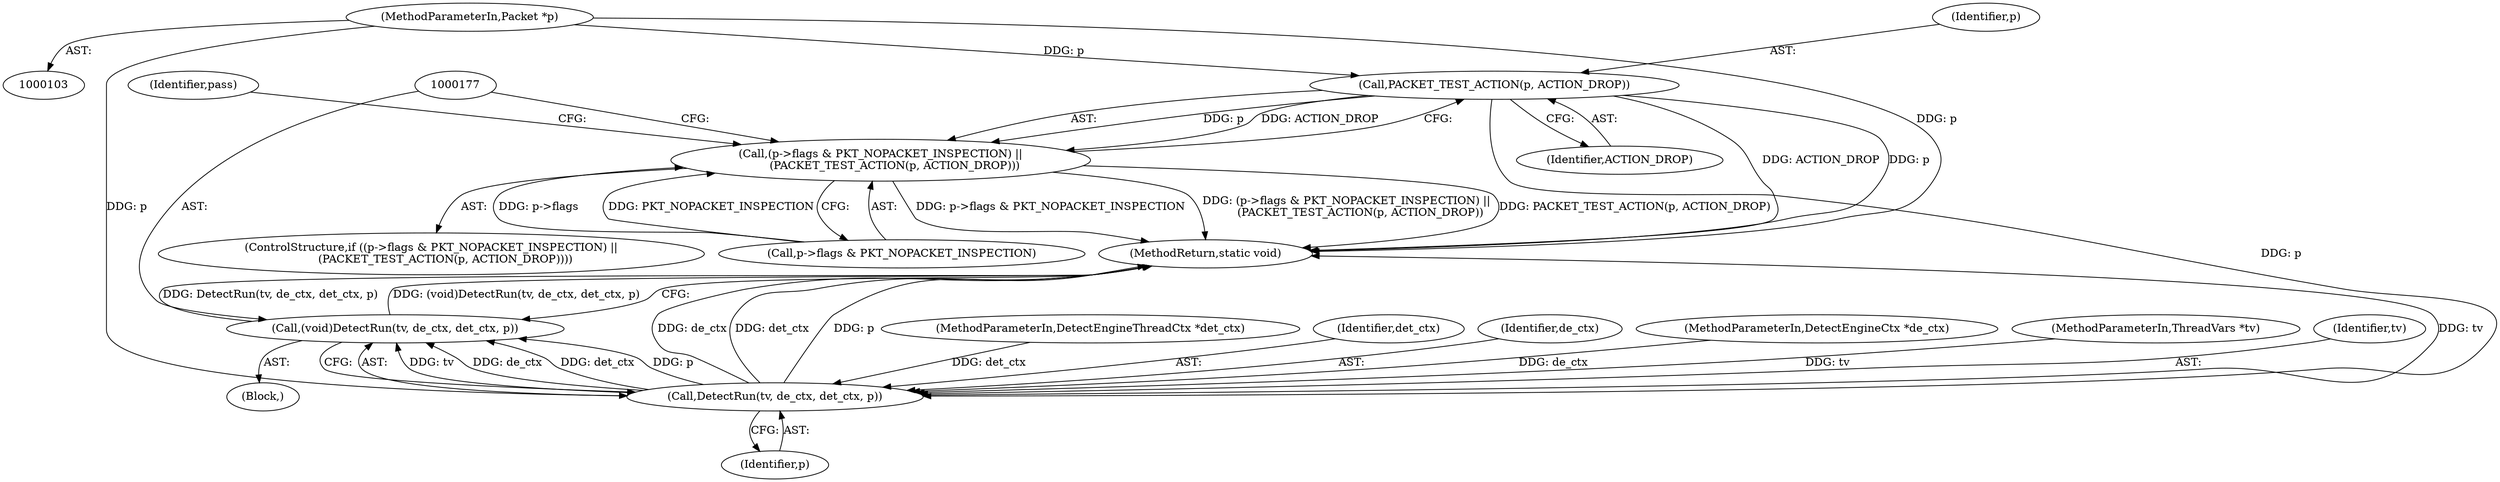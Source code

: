 digraph "1_suricata_e1ef57c848bbe4e567d5d4b66d346a742e3f77a1@del" {
"1000116" [label="(Call,PACKET_TEST_ACTION(p, ACTION_DROP))"];
"1000107" [label="(MethodParameterIn,Packet *p)"];
"1000110" [label="(Call,(p->flags & PKT_NOPACKET_INSPECTION) ||\n        (PACKET_TEST_ACTION(p, ACTION_DROP)))"];
"1000178" [label="(Call,DetectRun(tv, de_ctx, det_ctx, p))"];
"1000176" [label="(Call,(void)DetectRun(tv, de_ctx, det_ctx, p))"];
"1000111" [label="(Call,p->flags & PKT_NOPACKET_INSPECTION)"];
"1000110" [label="(Call,(p->flags & PKT_NOPACKET_INSPECTION) ||\n        (PACKET_TEST_ACTION(p, ACTION_DROP)))"];
"1000109" [label="(ControlStructure,if ((p->flags & PKT_NOPACKET_INSPECTION) ||\n        (PACKET_TEST_ACTION(p, ACTION_DROP))))"];
"1000176" [label="(Call,(void)DetectRun(tv, de_ctx, det_ctx, p))"];
"1000183" [label="(MethodReturn,static void)"];
"1000107" [label="(MethodParameterIn,Packet *p)"];
"1000106" [label="(MethodParameterIn,DetectEngineThreadCtx *det_ctx)"];
"1000181" [label="(Identifier,det_ctx)"];
"1000122" [label="(Identifier,pass)"];
"1000108" [label="(Block,)"];
"1000116" [label="(Call,PACKET_TEST_ACTION(p, ACTION_DROP))"];
"1000180" [label="(Identifier,de_ctx)"];
"1000105" [label="(MethodParameterIn,DetectEngineCtx *de_ctx)"];
"1000118" [label="(Identifier,ACTION_DROP)"];
"1000104" [label="(MethodParameterIn,ThreadVars *tv)"];
"1000179" [label="(Identifier,tv)"];
"1000182" [label="(Identifier,p)"];
"1000178" [label="(Call,DetectRun(tv, de_ctx, det_ctx, p))"];
"1000117" [label="(Identifier,p)"];
"1000116" -> "1000110"  [label="AST: "];
"1000116" -> "1000118"  [label="CFG: "];
"1000117" -> "1000116"  [label="AST: "];
"1000118" -> "1000116"  [label="AST: "];
"1000110" -> "1000116"  [label="CFG: "];
"1000116" -> "1000183"  [label="DDG: ACTION_DROP"];
"1000116" -> "1000183"  [label="DDG: p"];
"1000116" -> "1000110"  [label="DDG: p"];
"1000116" -> "1000110"  [label="DDG: ACTION_DROP"];
"1000107" -> "1000116"  [label="DDG: p"];
"1000116" -> "1000178"  [label="DDG: p"];
"1000107" -> "1000103"  [label="AST: "];
"1000107" -> "1000183"  [label="DDG: p"];
"1000107" -> "1000178"  [label="DDG: p"];
"1000110" -> "1000109"  [label="AST: "];
"1000110" -> "1000111"  [label="CFG: "];
"1000111" -> "1000110"  [label="AST: "];
"1000122" -> "1000110"  [label="CFG: "];
"1000177" -> "1000110"  [label="CFG: "];
"1000110" -> "1000183"  [label="DDG: (p->flags & PKT_NOPACKET_INSPECTION) ||\n        (PACKET_TEST_ACTION(p, ACTION_DROP))"];
"1000110" -> "1000183"  [label="DDG: PACKET_TEST_ACTION(p, ACTION_DROP)"];
"1000110" -> "1000183"  [label="DDG: p->flags & PKT_NOPACKET_INSPECTION"];
"1000111" -> "1000110"  [label="DDG: p->flags"];
"1000111" -> "1000110"  [label="DDG: PKT_NOPACKET_INSPECTION"];
"1000178" -> "1000176"  [label="AST: "];
"1000178" -> "1000182"  [label="CFG: "];
"1000179" -> "1000178"  [label="AST: "];
"1000180" -> "1000178"  [label="AST: "];
"1000181" -> "1000178"  [label="AST: "];
"1000182" -> "1000178"  [label="AST: "];
"1000176" -> "1000178"  [label="CFG: "];
"1000178" -> "1000183"  [label="DDG: det_ctx"];
"1000178" -> "1000183"  [label="DDG: p"];
"1000178" -> "1000183"  [label="DDG: tv"];
"1000178" -> "1000183"  [label="DDG: de_ctx"];
"1000178" -> "1000176"  [label="DDG: tv"];
"1000178" -> "1000176"  [label="DDG: de_ctx"];
"1000178" -> "1000176"  [label="DDG: det_ctx"];
"1000178" -> "1000176"  [label="DDG: p"];
"1000104" -> "1000178"  [label="DDG: tv"];
"1000105" -> "1000178"  [label="DDG: de_ctx"];
"1000106" -> "1000178"  [label="DDG: det_ctx"];
"1000176" -> "1000108"  [label="AST: "];
"1000177" -> "1000176"  [label="AST: "];
"1000183" -> "1000176"  [label="CFG: "];
"1000176" -> "1000183"  [label="DDG: DetectRun(tv, de_ctx, det_ctx, p)"];
"1000176" -> "1000183"  [label="DDG: (void)DetectRun(tv, de_ctx, det_ctx, p)"];
}
